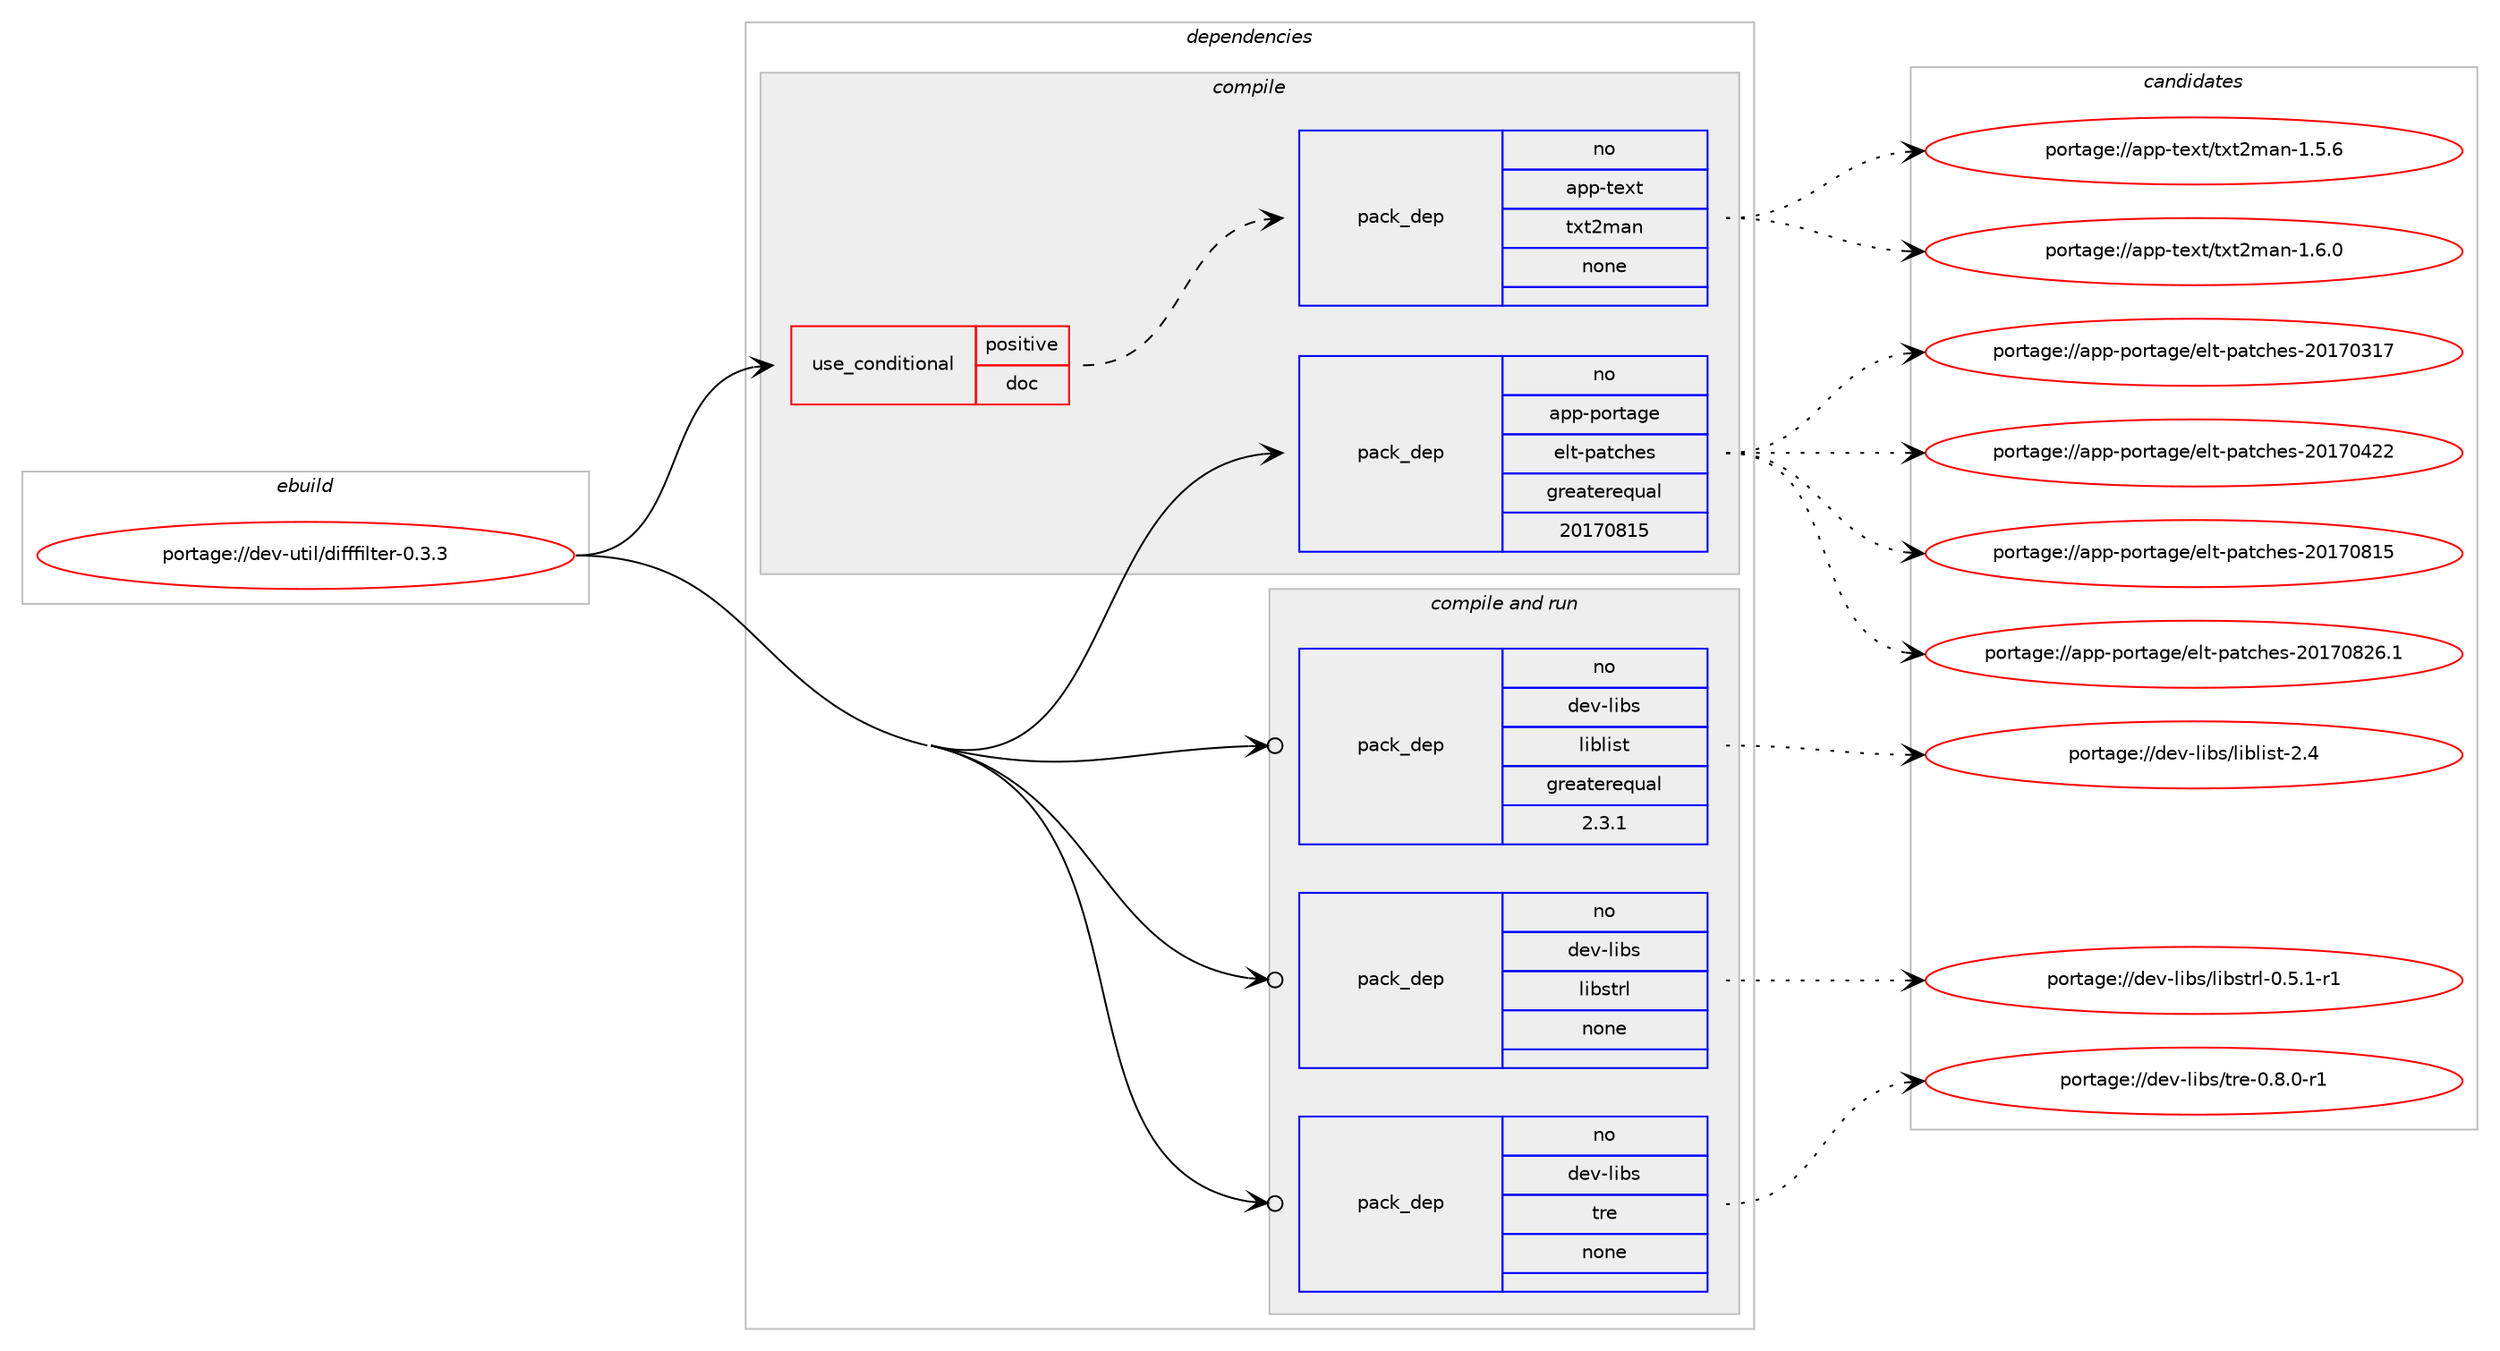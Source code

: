 digraph prolog {

# *************
# Graph options
# *************

newrank=true;
concentrate=true;
compound=true;
graph [rankdir=LR,fontname=Helvetica,fontsize=10,ranksep=1.5];#, ranksep=2.5, nodesep=0.2];
edge  [arrowhead=vee];
node  [fontname=Helvetica,fontsize=10];

# **********
# The ebuild
# **********

subgraph cluster_leftcol {
color=gray;
rank=same;
label=<<i>ebuild</i>>;
id [label="portage://dev-util/difffilter-0.3.3", color=red, width=4, href="../dev-util/difffilter-0.3.3.svg"];
}

# ****************
# The dependencies
# ****************

subgraph cluster_midcol {
color=gray;
label=<<i>dependencies</i>>;
subgraph cluster_compile {
fillcolor="#eeeeee";
style=filled;
label=<<i>compile</i>>;
subgraph cond70960 {
dependency261533 [label=<<TABLE BORDER="0" CELLBORDER="1" CELLSPACING="0" CELLPADDING="4"><TR><TD ROWSPAN="3" CELLPADDING="10">use_conditional</TD></TR><TR><TD>positive</TD></TR><TR><TD>doc</TD></TR></TABLE>>, shape=none, color=red];
subgraph pack186931 {
dependency261534 [label=<<TABLE BORDER="0" CELLBORDER="1" CELLSPACING="0" CELLPADDING="4" WIDTH="220"><TR><TD ROWSPAN="6" CELLPADDING="30">pack_dep</TD></TR><TR><TD WIDTH="110">no</TD></TR><TR><TD>app-text</TD></TR><TR><TD>txt2man</TD></TR><TR><TD>none</TD></TR><TR><TD></TD></TR></TABLE>>, shape=none, color=blue];
}
dependency261533:e -> dependency261534:w [weight=20,style="dashed",arrowhead="vee"];
}
id:e -> dependency261533:w [weight=20,style="solid",arrowhead="vee"];
subgraph pack186932 {
dependency261535 [label=<<TABLE BORDER="0" CELLBORDER="1" CELLSPACING="0" CELLPADDING="4" WIDTH="220"><TR><TD ROWSPAN="6" CELLPADDING="30">pack_dep</TD></TR><TR><TD WIDTH="110">no</TD></TR><TR><TD>app-portage</TD></TR><TR><TD>elt-patches</TD></TR><TR><TD>greaterequal</TD></TR><TR><TD>20170815</TD></TR></TABLE>>, shape=none, color=blue];
}
id:e -> dependency261535:w [weight=20,style="solid",arrowhead="vee"];
}
subgraph cluster_compileandrun {
fillcolor="#eeeeee";
style=filled;
label=<<i>compile and run</i>>;
subgraph pack186933 {
dependency261536 [label=<<TABLE BORDER="0" CELLBORDER="1" CELLSPACING="0" CELLPADDING="4" WIDTH="220"><TR><TD ROWSPAN="6" CELLPADDING="30">pack_dep</TD></TR><TR><TD WIDTH="110">no</TD></TR><TR><TD>dev-libs</TD></TR><TR><TD>liblist</TD></TR><TR><TD>greaterequal</TD></TR><TR><TD>2.3.1</TD></TR></TABLE>>, shape=none, color=blue];
}
id:e -> dependency261536:w [weight=20,style="solid",arrowhead="odotvee"];
subgraph pack186934 {
dependency261537 [label=<<TABLE BORDER="0" CELLBORDER="1" CELLSPACING="0" CELLPADDING="4" WIDTH="220"><TR><TD ROWSPAN="6" CELLPADDING="30">pack_dep</TD></TR><TR><TD WIDTH="110">no</TD></TR><TR><TD>dev-libs</TD></TR><TR><TD>libstrl</TD></TR><TR><TD>none</TD></TR><TR><TD></TD></TR></TABLE>>, shape=none, color=blue];
}
id:e -> dependency261537:w [weight=20,style="solid",arrowhead="odotvee"];
subgraph pack186935 {
dependency261538 [label=<<TABLE BORDER="0" CELLBORDER="1" CELLSPACING="0" CELLPADDING="4" WIDTH="220"><TR><TD ROWSPAN="6" CELLPADDING="30">pack_dep</TD></TR><TR><TD WIDTH="110">no</TD></TR><TR><TD>dev-libs</TD></TR><TR><TD>tre</TD></TR><TR><TD>none</TD></TR><TR><TD></TD></TR></TABLE>>, shape=none, color=blue];
}
id:e -> dependency261538:w [weight=20,style="solid",arrowhead="odotvee"];
}
subgraph cluster_run {
fillcolor="#eeeeee";
style=filled;
label=<<i>run</i>>;
}
}

# **************
# The candidates
# **************

subgraph cluster_choices {
rank=same;
color=gray;
label=<<i>candidates</i>>;

subgraph choice186931 {
color=black;
nodesep=1;
choiceportage9711211245116101120116471161201165010997110454946534654 [label="portage://app-text/txt2man-1.5.6", color=red, width=4,href="../app-text/txt2man-1.5.6.svg"];
choiceportage9711211245116101120116471161201165010997110454946544648 [label="portage://app-text/txt2man-1.6.0", color=red, width=4,href="../app-text/txt2man-1.6.0.svg"];
dependency261534:e -> choiceportage9711211245116101120116471161201165010997110454946534654:w [style=dotted,weight="100"];
dependency261534:e -> choiceportage9711211245116101120116471161201165010997110454946544648:w [style=dotted,weight="100"];
}
subgraph choice186932 {
color=black;
nodesep=1;
choiceportage97112112451121111141169710310147101108116451129711699104101115455048495548514955 [label="portage://app-portage/elt-patches-20170317", color=red, width=4,href="../app-portage/elt-patches-20170317.svg"];
choiceportage97112112451121111141169710310147101108116451129711699104101115455048495548525050 [label="portage://app-portage/elt-patches-20170422", color=red, width=4,href="../app-portage/elt-patches-20170422.svg"];
choiceportage97112112451121111141169710310147101108116451129711699104101115455048495548564953 [label="portage://app-portage/elt-patches-20170815", color=red, width=4,href="../app-portage/elt-patches-20170815.svg"];
choiceportage971121124511211111411697103101471011081164511297116991041011154550484955485650544649 [label="portage://app-portage/elt-patches-20170826.1", color=red, width=4,href="../app-portage/elt-patches-20170826.1.svg"];
dependency261535:e -> choiceportage97112112451121111141169710310147101108116451129711699104101115455048495548514955:w [style=dotted,weight="100"];
dependency261535:e -> choiceportage97112112451121111141169710310147101108116451129711699104101115455048495548525050:w [style=dotted,weight="100"];
dependency261535:e -> choiceportage97112112451121111141169710310147101108116451129711699104101115455048495548564953:w [style=dotted,weight="100"];
dependency261535:e -> choiceportage971121124511211111411697103101471011081164511297116991041011154550484955485650544649:w [style=dotted,weight="100"];
}
subgraph choice186933 {
color=black;
nodesep=1;
choiceportage1001011184510810598115471081059810810511511645504652 [label="portage://dev-libs/liblist-2.4", color=red, width=4,href="../dev-libs/liblist-2.4.svg"];
dependency261536:e -> choiceportage1001011184510810598115471081059810810511511645504652:w [style=dotted,weight="100"];
}
subgraph choice186934 {
color=black;
nodesep=1;
choiceportage100101118451081059811547108105981151161141084548465346494511449 [label="portage://dev-libs/libstrl-0.5.1-r1", color=red, width=4,href="../dev-libs/libstrl-0.5.1-r1.svg"];
dependency261537:e -> choiceportage100101118451081059811547108105981151161141084548465346494511449:w [style=dotted,weight="100"];
}
subgraph choice186935 {
color=black;
nodesep=1;
choiceportage1001011184510810598115471161141014548465646484511449 [label="portage://dev-libs/tre-0.8.0-r1", color=red, width=4,href="../dev-libs/tre-0.8.0-r1.svg"];
dependency261538:e -> choiceportage1001011184510810598115471161141014548465646484511449:w [style=dotted,weight="100"];
}
}

}
